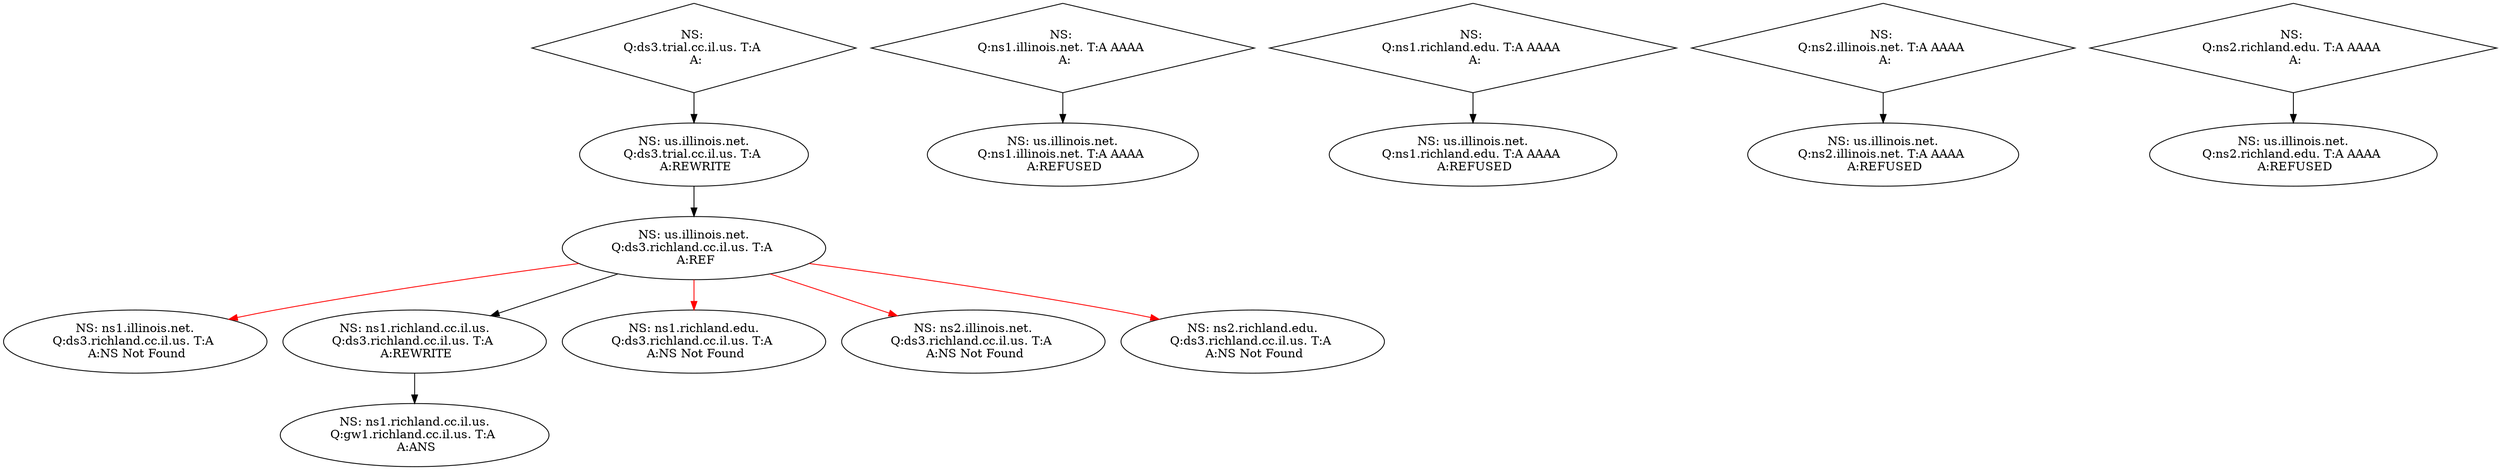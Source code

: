 digraph G {
0[label="NS: \n Q:ds3.trial.cc.il.us. T:A  \n A:"] [shape=diamond];
1[label="NS: us.illinois.net.\n Q:ds3.trial.cc.il.us. T:A  \n A:REWRITE"];
2[label="NS: us.illinois.net.\n Q:ds3.richland.cc.il.us. T:A  \n A:REF"];
3[label="NS: \n Q:ns1.illinois.net. T:A AAAA  \n A:"] [shape=diamond];
4[label="NS: us.illinois.net.\n Q:ns1.illinois.net. T:A AAAA  \n A:REFUSED"];
5[label="NS: ns1.illinois.net.\n Q:ds3.richland.cc.il.us. T:A  \n A:NS Not Found"];
6[label="NS: ns1.richland.cc.il.us.\n Q:ds3.richland.cc.il.us. T:A  \n A:REWRITE"];
7[label="NS: ns1.richland.cc.il.us.\n Q:gw1.richland.cc.il.us. T:A  \n A:ANS"];
8[label="NS: \n Q:ns1.richland.edu. T:A AAAA  \n A:"] [shape=diamond];
9[label="NS: us.illinois.net.\n Q:ns1.richland.edu. T:A AAAA  \n A:REFUSED"];
10[label="NS: ns1.richland.edu.\n Q:ds3.richland.cc.il.us. T:A  \n A:NS Not Found"];
11[label="NS: \n Q:ns2.illinois.net. T:A AAAA  \n A:"] [shape=diamond];
12[label="NS: us.illinois.net.\n Q:ns2.illinois.net. T:A AAAA  \n A:REFUSED"];
13[label="NS: ns2.illinois.net.\n Q:ds3.richland.cc.il.us. T:A  \n A:NS Not Found"];
14[label="NS: \n Q:ns2.richland.edu. T:A AAAA  \n A:"] [shape=diamond];
15[label="NS: us.illinois.net.\n Q:ns2.richland.edu. T:A AAAA  \n A:REFUSED"];
16[label="NS: ns2.richland.edu.\n Q:ds3.richland.cc.il.us. T:A  \n A:NS Not Found"];
0->1 [color=black];
1->2 [color=black];
3->4 [color=black];
2->5 [color=red];
2->6 [color=black];
6->7 [color=black];
8->9 [color=black];
2->10 [color=red];
11->12 [color=black];
2->13 [color=red];
14->15 [color=black];
2->16 [color=red];
}
